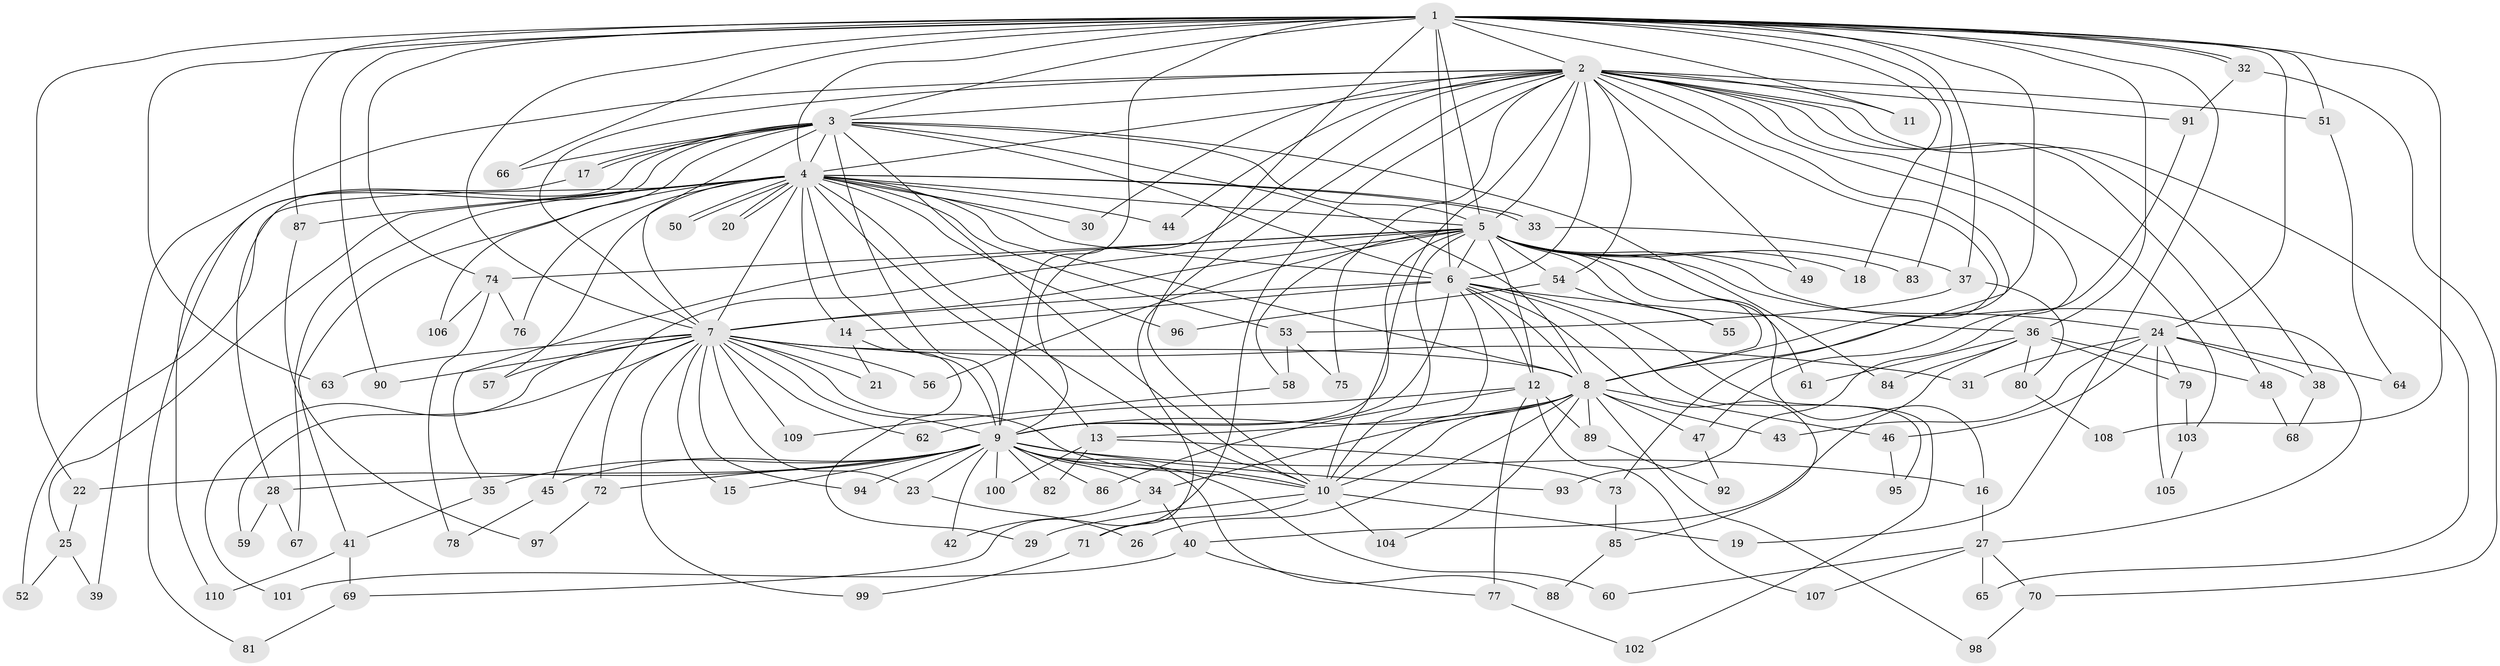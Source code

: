 // coarse degree distribution, {15: 0.01818181818181818, 21: 0.01818181818181818, 18: 0.03636363636363636, 3: 0.41818181818181815, 8: 0.03636363636363636, 2: 0.18181818181818182, 20: 0.01818181818181818, 1: 0.03636363636363636, 19: 0.01818181818181818, 6: 0.05454545454545454, 13: 0.01818181818181818, 4: 0.05454545454545454, 5: 0.03636363636363636, 7: 0.01818181818181818, 22: 0.01818181818181818, 16: 0.01818181818181818}
// Generated by graph-tools (version 1.1) at 2025/36/03/04/25 23:36:26]
// undirected, 110 vertices, 245 edges
graph export_dot {
  node [color=gray90,style=filled];
  1;
  2;
  3;
  4;
  5;
  6;
  7;
  8;
  9;
  10;
  11;
  12;
  13;
  14;
  15;
  16;
  17;
  18;
  19;
  20;
  21;
  22;
  23;
  24;
  25;
  26;
  27;
  28;
  29;
  30;
  31;
  32;
  33;
  34;
  35;
  36;
  37;
  38;
  39;
  40;
  41;
  42;
  43;
  44;
  45;
  46;
  47;
  48;
  49;
  50;
  51;
  52;
  53;
  54;
  55;
  56;
  57;
  58;
  59;
  60;
  61;
  62;
  63;
  64;
  65;
  66;
  67;
  68;
  69;
  70;
  71;
  72;
  73;
  74;
  75;
  76;
  77;
  78;
  79;
  80;
  81;
  82;
  83;
  84;
  85;
  86;
  87;
  88;
  89;
  90;
  91;
  92;
  93;
  94;
  95;
  96;
  97;
  98;
  99;
  100;
  101;
  102;
  103;
  104;
  105;
  106;
  107;
  108;
  109;
  110;
  1 -- 2;
  1 -- 3;
  1 -- 4;
  1 -- 5;
  1 -- 6;
  1 -- 7;
  1 -- 8;
  1 -- 9;
  1 -- 10;
  1 -- 11;
  1 -- 18;
  1 -- 19;
  1 -- 22;
  1 -- 24;
  1 -- 32;
  1 -- 32;
  1 -- 36;
  1 -- 37;
  1 -- 51;
  1 -- 63;
  1 -- 66;
  1 -- 74;
  1 -- 83;
  1 -- 87;
  1 -- 90;
  1 -- 108;
  2 -- 3;
  2 -- 4;
  2 -- 5;
  2 -- 6;
  2 -- 7;
  2 -- 8;
  2 -- 9;
  2 -- 10;
  2 -- 11;
  2 -- 30;
  2 -- 38;
  2 -- 39;
  2 -- 44;
  2 -- 47;
  2 -- 48;
  2 -- 49;
  2 -- 51;
  2 -- 54;
  2 -- 65;
  2 -- 69;
  2 -- 71;
  2 -- 73;
  2 -- 75;
  2 -- 91;
  2 -- 103;
  3 -- 4;
  3 -- 5;
  3 -- 6;
  3 -- 7;
  3 -- 8;
  3 -- 9;
  3 -- 10;
  3 -- 17;
  3 -- 17;
  3 -- 28;
  3 -- 66;
  3 -- 81;
  3 -- 84;
  3 -- 106;
  4 -- 5;
  4 -- 6;
  4 -- 7;
  4 -- 8;
  4 -- 9;
  4 -- 10;
  4 -- 13;
  4 -- 14;
  4 -- 20;
  4 -- 20;
  4 -- 25;
  4 -- 30;
  4 -- 33;
  4 -- 33;
  4 -- 41;
  4 -- 44;
  4 -- 50;
  4 -- 50;
  4 -- 52;
  4 -- 53;
  4 -- 57;
  4 -- 67;
  4 -- 76;
  4 -- 87;
  4 -- 96;
  5 -- 6;
  5 -- 7;
  5 -- 8;
  5 -- 9;
  5 -- 10;
  5 -- 12;
  5 -- 16;
  5 -- 18;
  5 -- 24;
  5 -- 27;
  5 -- 35;
  5 -- 45;
  5 -- 49;
  5 -- 54;
  5 -- 55;
  5 -- 56;
  5 -- 58;
  5 -- 61;
  5 -- 74;
  5 -- 83;
  6 -- 7;
  6 -- 8;
  6 -- 9;
  6 -- 10;
  6 -- 12;
  6 -- 14;
  6 -- 36;
  6 -- 85;
  6 -- 95;
  6 -- 102;
  7 -- 8;
  7 -- 9;
  7 -- 10;
  7 -- 15;
  7 -- 21;
  7 -- 23;
  7 -- 31;
  7 -- 56;
  7 -- 57;
  7 -- 59;
  7 -- 62;
  7 -- 63;
  7 -- 72;
  7 -- 90;
  7 -- 94;
  7 -- 99;
  7 -- 101;
  7 -- 109;
  8 -- 9;
  8 -- 10;
  8 -- 13;
  8 -- 26;
  8 -- 34;
  8 -- 43;
  8 -- 46;
  8 -- 47;
  8 -- 89;
  8 -- 98;
  8 -- 104;
  9 -- 10;
  9 -- 15;
  9 -- 16;
  9 -- 22;
  9 -- 23;
  9 -- 28;
  9 -- 34;
  9 -- 35;
  9 -- 42;
  9 -- 45;
  9 -- 60;
  9 -- 72;
  9 -- 82;
  9 -- 86;
  9 -- 88;
  9 -- 93;
  9 -- 94;
  9 -- 100;
  10 -- 19;
  10 -- 29;
  10 -- 71;
  10 -- 104;
  12 -- 62;
  12 -- 77;
  12 -- 86;
  12 -- 89;
  12 -- 107;
  13 -- 73;
  13 -- 82;
  13 -- 100;
  14 -- 21;
  14 -- 29;
  16 -- 27;
  17 -- 110;
  22 -- 25;
  23 -- 26;
  24 -- 31;
  24 -- 38;
  24 -- 43;
  24 -- 46;
  24 -- 64;
  24 -- 79;
  24 -- 105;
  25 -- 39;
  25 -- 52;
  27 -- 60;
  27 -- 65;
  27 -- 70;
  27 -- 107;
  28 -- 59;
  28 -- 67;
  32 -- 70;
  32 -- 91;
  33 -- 37;
  34 -- 40;
  34 -- 42;
  35 -- 41;
  36 -- 40;
  36 -- 48;
  36 -- 61;
  36 -- 79;
  36 -- 80;
  36 -- 84;
  37 -- 53;
  37 -- 80;
  38 -- 68;
  40 -- 77;
  40 -- 101;
  41 -- 69;
  41 -- 110;
  45 -- 78;
  46 -- 95;
  47 -- 92;
  48 -- 68;
  51 -- 64;
  53 -- 58;
  53 -- 75;
  54 -- 55;
  54 -- 96;
  58 -- 109;
  69 -- 81;
  70 -- 98;
  71 -- 99;
  72 -- 97;
  73 -- 85;
  74 -- 76;
  74 -- 78;
  74 -- 106;
  77 -- 102;
  79 -- 103;
  80 -- 108;
  85 -- 88;
  87 -- 97;
  89 -- 92;
  91 -- 93;
  103 -- 105;
}
